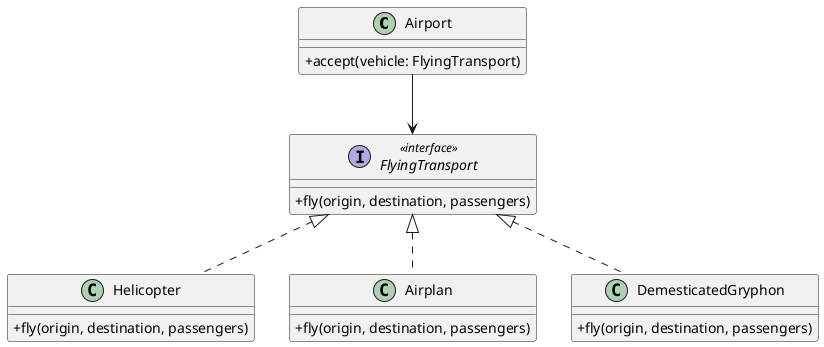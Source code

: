 @startuml Encapsulation
skinparam ClassAttributeIconSize 0
class Airport {
  + accept(vehicle: FlyingTransport)
}

interface FlyingTransport <<interface>> {
  + fly(origin, destination, passengers)
}

class Helicopter implements FlyingTransport {
  + fly(origin, destination, passengers)
}

class Airplan implements FlyingTransport {
  + fly(origin, destination, passengers)
}

class DemesticatedGryphon implements FlyingTransport {
  + fly(origin, destination, passengers)
}

Airport --> FlyingTransport

@enduml